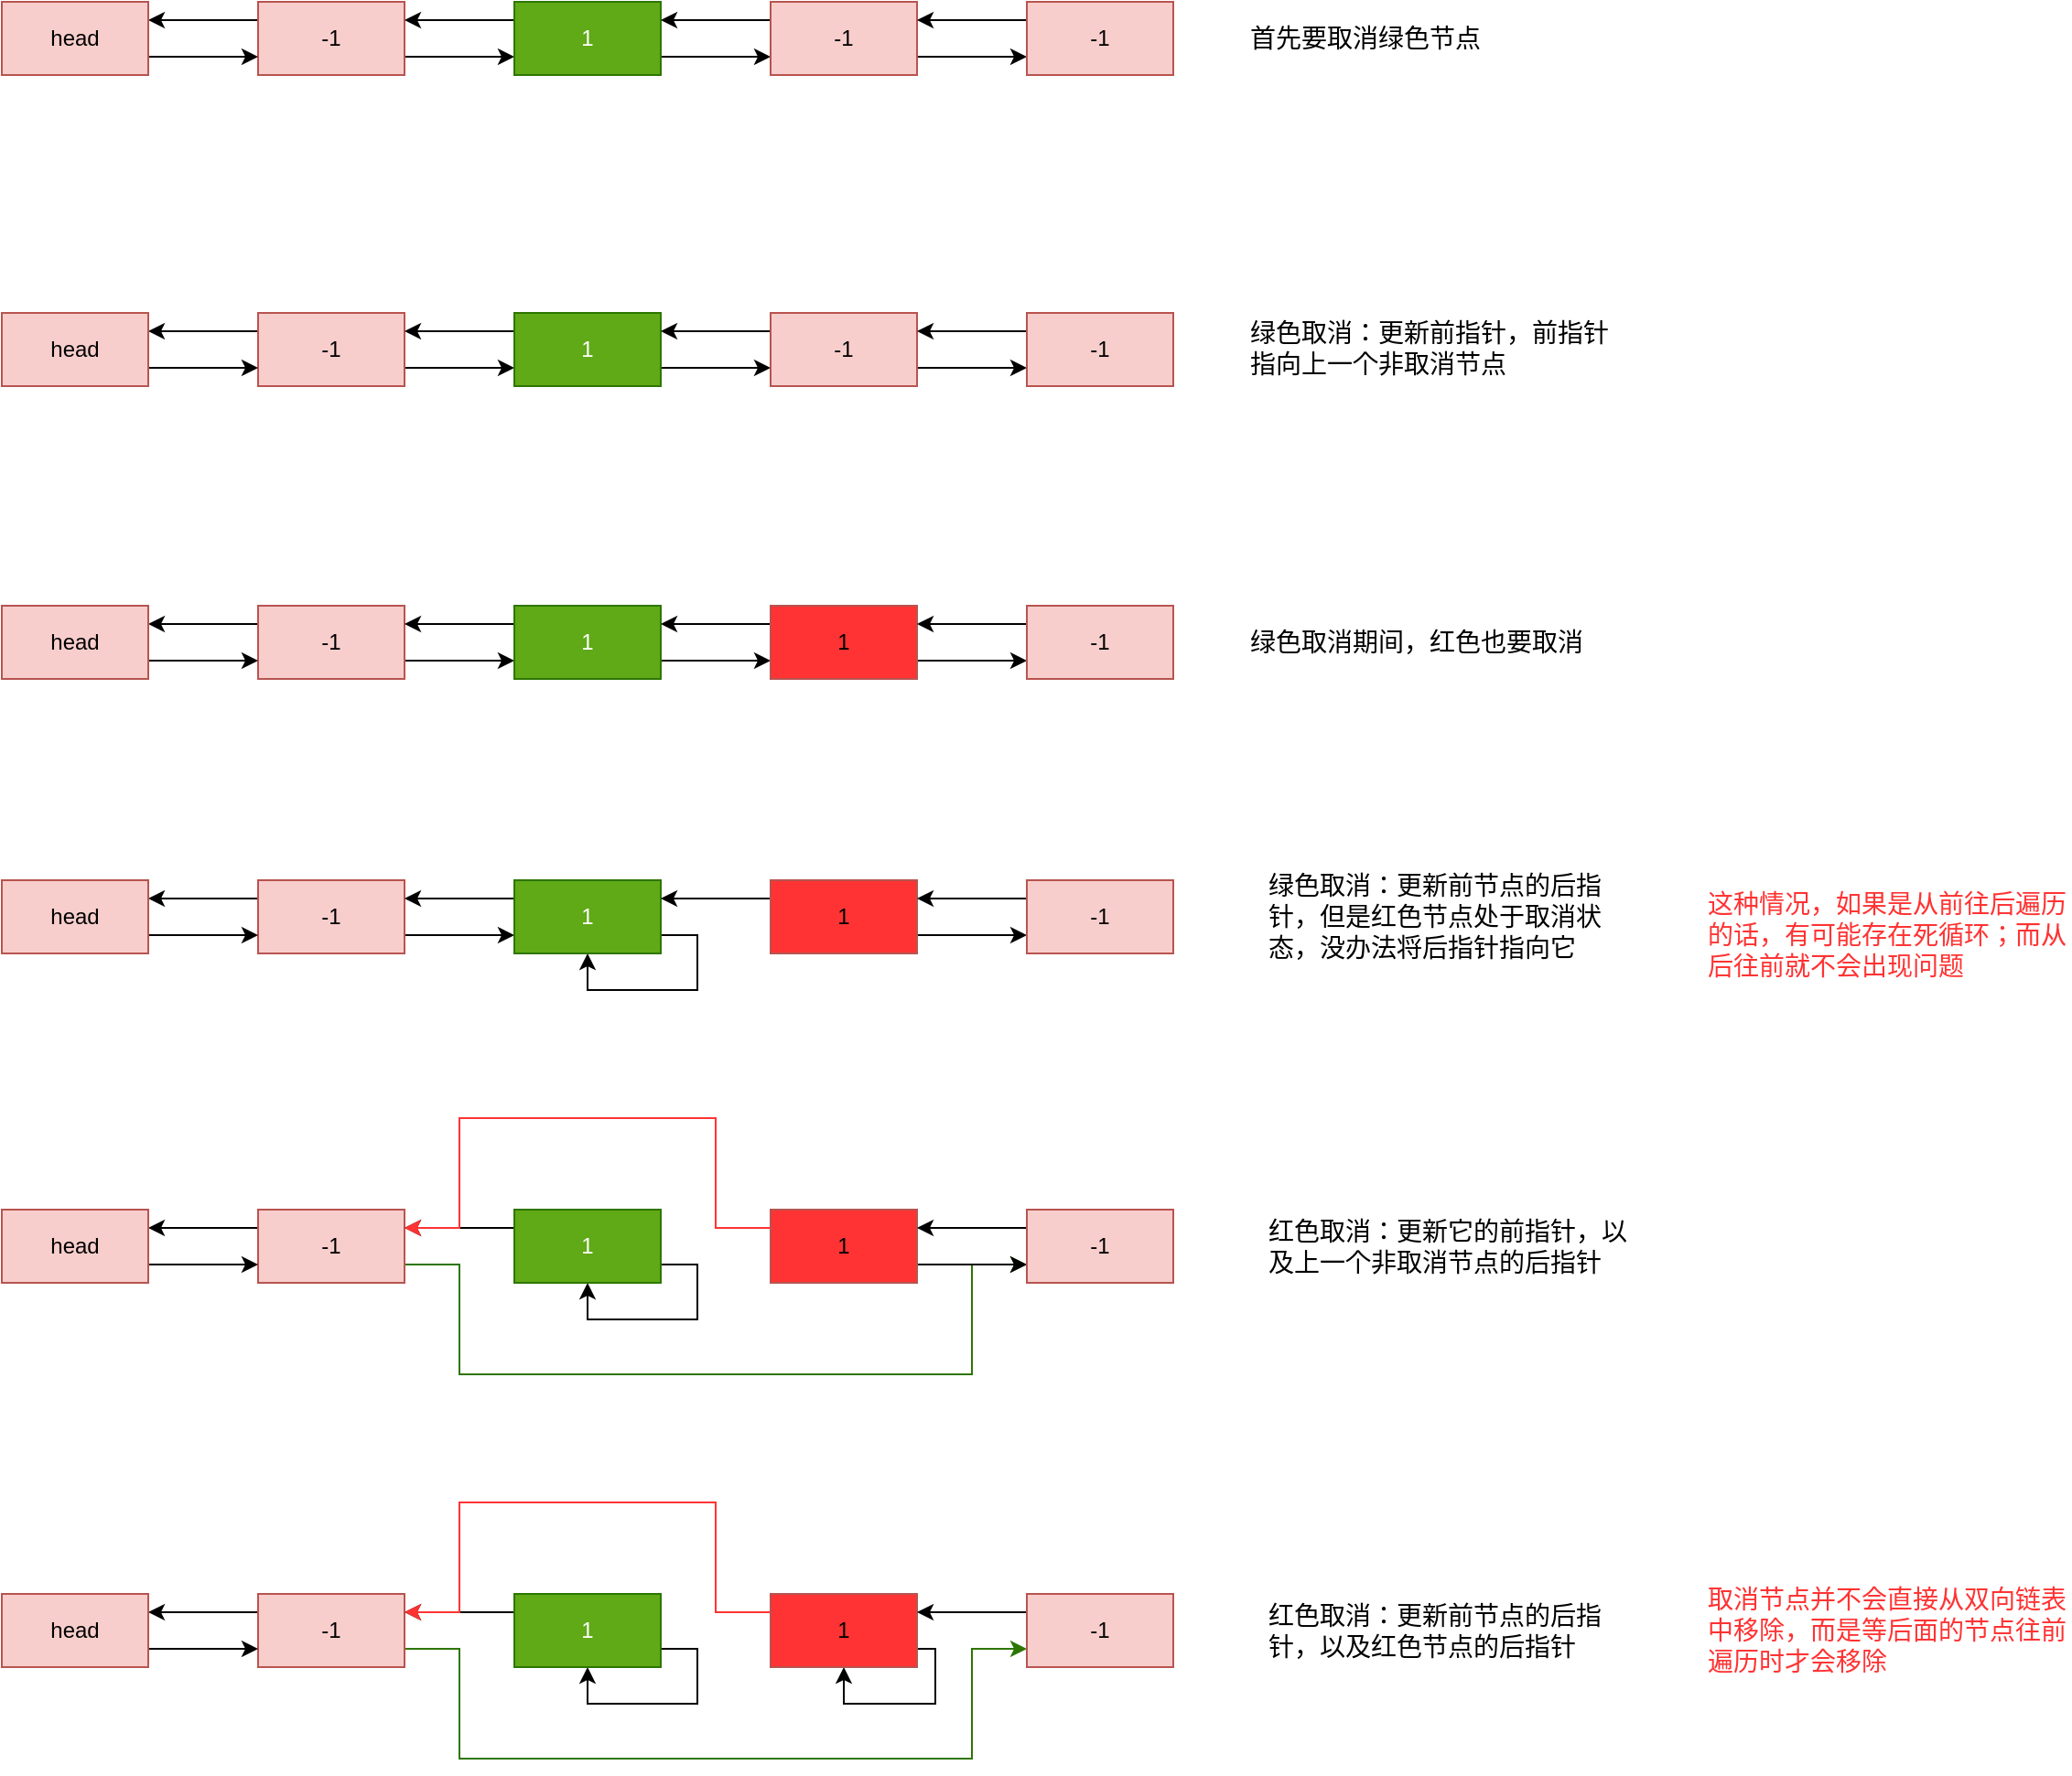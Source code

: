 <mxfile version="22.0.8" type="github">
  <diagram name="第 1 页" id="cQR1AnnfZqyHRSD-fw0c">
    <mxGraphModel dx="2074" dy="1110" grid="1" gridSize="10" guides="1" tooltips="1" connect="1" arrows="1" fold="1" page="1" pageScale="1" pageWidth="827" pageHeight="1169" math="0" shadow="0">
      <root>
        <mxCell id="0" />
        <mxCell id="1" parent="0" />
        <mxCell id="GUb_MWUtf1tr1gasSi7g-6" style="edgeStyle=orthogonalEdgeStyle;rounded=0;orthogonalLoop=1;jettySize=auto;html=1;exitX=1;exitY=0.75;exitDx=0;exitDy=0;entryX=0;entryY=0.75;entryDx=0;entryDy=0;" edge="1" parent="1" source="GUb_MWUtf1tr1gasSi7g-1" target="GUb_MWUtf1tr1gasSi7g-4">
          <mxGeometry relative="1" as="geometry">
            <mxPoint x="650" y="150" as="targetPoint" />
          </mxGeometry>
        </mxCell>
        <mxCell id="GUb_MWUtf1tr1gasSi7g-7" style="edgeStyle=orthogonalEdgeStyle;rounded=0;orthogonalLoop=1;jettySize=auto;html=1;exitX=0;exitY=0.25;exitDx=0;exitDy=0;entryX=1;entryY=0.25;entryDx=0;entryDy=0;" edge="1" parent="1" source="GUb_MWUtf1tr1gasSi7g-1" target="GUb_MWUtf1tr1gasSi7g-2">
          <mxGeometry relative="1" as="geometry" />
        </mxCell>
        <mxCell id="GUb_MWUtf1tr1gasSi7g-1" value="-1" style="rounded=0;whiteSpace=wrap;html=1;fillColor=#f8cecc;strokeColor=#b85450;" vertex="1" parent="1">
          <mxGeometry x="510" y="130" width="80" height="40" as="geometry" />
        </mxCell>
        <mxCell id="GUb_MWUtf1tr1gasSi7g-3" style="edgeStyle=orthogonalEdgeStyle;rounded=0;orthogonalLoop=1;jettySize=auto;html=1;exitX=1;exitY=0.75;exitDx=0;exitDy=0;entryX=0;entryY=0.75;entryDx=0;entryDy=0;" edge="1" parent="1" source="GUb_MWUtf1tr1gasSi7g-2" target="GUb_MWUtf1tr1gasSi7g-1">
          <mxGeometry relative="1" as="geometry">
            <mxPoint x="510" y="150" as="targetPoint" />
          </mxGeometry>
        </mxCell>
        <mxCell id="GUb_MWUtf1tr1gasSi7g-2" value="head" style="rounded=0;whiteSpace=wrap;html=1;fillColor=#f8cecc;strokeColor=#b85450;" vertex="1" parent="1">
          <mxGeometry x="370" y="130" width="80" height="40" as="geometry" />
        </mxCell>
        <mxCell id="GUb_MWUtf1tr1gasSi7g-8" style="edgeStyle=orthogonalEdgeStyle;rounded=0;orthogonalLoop=1;jettySize=auto;html=1;exitX=0;exitY=0.25;exitDx=0;exitDy=0;entryX=1;entryY=0.25;entryDx=0;entryDy=0;" edge="1" parent="1" source="GUb_MWUtf1tr1gasSi7g-4" target="GUb_MWUtf1tr1gasSi7g-1">
          <mxGeometry relative="1" as="geometry" />
        </mxCell>
        <mxCell id="GUb_MWUtf1tr1gasSi7g-11" style="edgeStyle=orthogonalEdgeStyle;rounded=0;orthogonalLoop=1;jettySize=auto;html=1;exitX=1;exitY=0.75;exitDx=0;exitDy=0;entryX=0;entryY=0.75;entryDx=0;entryDy=0;" edge="1" parent="1" source="GUb_MWUtf1tr1gasSi7g-4" target="GUb_MWUtf1tr1gasSi7g-9">
          <mxGeometry relative="1" as="geometry" />
        </mxCell>
        <mxCell id="GUb_MWUtf1tr1gasSi7g-4" value="1" style="rounded=0;whiteSpace=wrap;html=1;fillColor=#60a917;strokeColor=#2D7600;fontColor=#ffffff;" vertex="1" parent="1">
          <mxGeometry x="650" y="130" width="80" height="40" as="geometry" />
        </mxCell>
        <mxCell id="GUb_MWUtf1tr1gasSi7g-12" style="edgeStyle=orthogonalEdgeStyle;rounded=0;orthogonalLoop=1;jettySize=auto;html=1;exitX=0;exitY=0.25;exitDx=0;exitDy=0;entryX=1;entryY=0.25;entryDx=0;entryDy=0;" edge="1" parent="1" source="GUb_MWUtf1tr1gasSi7g-9" target="GUb_MWUtf1tr1gasSi7g-4">
          <mxGeometry relative="1" as="geometry" />
        </mxCell>
        <mxCell id="GUb_MWUtf1tr1gasSi7g-14" style="edgeStyle=orthogonalEdgeStyle;rounded=0;orthogonalLoop=1;jettySize=auto;html=1;exitX=1;exitY=0.75;exitDx=0;exitDy=0;entryX=0;entryY=0.75;entryDx=0;entryDy=0;" edge="1" parent="1" source="GUb_MWUtf1tr1gasSi7g-9" target="GUb_MWUtf1tr1gasSi7g-13">
          <mxGeometry relative="1" as="geometry" />
        </mxCell>
        <mxCell id="GUb_MWUtf1tr1gasSi7g-9" value="-1" style="rounded=0;whiteSpace=wrap;html=1;fillColor=#f8cecc;strokeColor=#b85450;" vertex="1" parent="1">
          <mxGeometry x="790" y="130" width="80" height="40" as="geometry" />
        </mxCell>
        <mxCell id="GUb_MWUtf1tr1gasSi7g-15" style="edgeStyle=orthogonalEdgeStyle;rounded=0;orthogonalLoop=1;jettySize=auto;html=1;exitX=0;exitY=0.25;exitDx=0;exitDy=0;entryX=1;entryY=0.25;entryDx=0;entryDy=0;" edge="1" parent="1" source="GUb_MWUtf1tr1gasSi7g-13" target="GUb_MWUtf1tr1gasSi7g-9">
          <mxGeometry relative="1" as="geometry" />
        </mxCell>
        <mxCell id="GUb_MWUtf1tr1gasSi7g-13" value="-1" style="rounded=0;whiteSpace=wrap;html=1;fillColor=#f8cecc;strokeColor=#b85450;" vertex="1" parent="1">
          <mxGeometry x="930" y="130" width="80" height="40" as="geometry" />
        </mxCell>
        <mxCell id="GUb_MWUtf1tr1gasSi7g-29" style="edgeStyle=orthogonalEdgeStyle;rounded=0;orthogonalLoop=1;jettySize=auto;html=1;exitX=1;exitY=0.75;exitDx=0;exitDy=0;entryX=0;entryY=0.75;entryDx=0;entryDy=0;" edge="1" parent="1" source="GUb_MWUtf1tr1gasSi7g-31" target="GUb_MWUtf1tr1gasSi7g-36">
          <mxGeometry relative="1" as="geometry">
            <mxPoint x="650" y="320" as="targetPoint" />
          </mxGeometry>
        </mxCell>
        <mxCell id="GUb_MWUtf1tr1gasSi7g-30" style="edgeStyle=orthogonalEdgeStyle;rounded=0;orthogonalLoop=1;jettySize=auto;html=1;exitX=0;exitY=0.25;exitDx=0;exitDy=0;entryX=1;entryY=0.25;entryDx=0;entryDy=0;" edge="1" parent="1" source="GUb_MWUtf1tr1gasSi7g-31" target="GUb_MWUtf1tr1gasSi7g-33">
          <mxGeometry relative="1" as="geometry" />
        </mxCell>
        <mxCell id="GUb_MWUtf1tr1gasSi7g-31" value="-1" style="rounded=0;whiteSpace=wrap;html=1;fillColor=#f8cecc;strokeColor=#b85450;" vertex="1" parent="1">
          <mxGeometry x="510" y="300" width="80" height="40" as="geometry" />
        </mxCell>
        <mxCell id="GUb_MWUtf1tr1gasSi7g-32" style="edgeStyle=orthogonalEdgeStyle;rounded=0;orthogonalLoop=1;jettySize=auto;html=1;exitX=1;exitY=0.75;exitDx=0;exitDy=0;entryX=0;entryY=0.75;entryDx=0;entryDy=0;" edge="1" parent="1" source="GUb_MWUtf1tr1gasSi7g-33" target="GUb_MWUtf1tr1gasSi7g-31">
          <mxGeometry relative="1" as="geometry">
            <mxPoint x="510" y="320" as="targetPoint" />
          </mxGeometry>
        </mxCell>
        <mxCell id="GUb_MWUtf1tr1gasSi7g-33" value="head" style="rounded=0;whiteSpace=wrap;html=1;fillColor=#f8cecc;strokeColor=#b85450;" vertex="1" parent="1">
          <mxGeometry x="370" y="300" width="80" height="40" as="geometry" />
        </mxCell>
        <mxCell id="GUb_MWUtf1tr1gasSi7g-34" style="edgeStyle=orthogonalEdgeStyle;rounded=0;orthogonalLoop=1;jettySize=auto;html=1;exitX=0;exitY=0.25;exitDx=0;exitDy=0;entryX=1;entryY=0.25;entryDx=0;entryDy=0;" edge="1" parent="1" source="GUb_MWUtf1tr1gasSi7g-36" target="GUb_MWUtf1tr1gasSi7g-31">
          <mxGeometry relative="1" as="geometry" />
        </mxCell>
        <mxCell id="GUb_MWUtf1tr1gasSi7g-35" style="edgeStyle=orthogonalEdgeStyle;rounded=0;orthogonalLoop=1;jettySize=auto;html=1;exitX=1;exitY=0.75;exitDx=0;exitDy=0;entryX=0;entryY=0.75;entryDx=0;entryDy=0;" edge="1" parent="1" source="GUb_MWUtf1tr1gasSi7g-36" target="GUb_MWUtf1tr1gasSi7g-39">
          <mxGeometry relative="1" as="geometry" />
        </mxCell>
        <mxCell id="GUb_MWUtf1tr1gasSi7g-36" value="1" style="rounded=0;whiteSpace=wrap;html=1;fillColor=#60a917;strokeColor=#2D7600;fontColor=#ffffff;" vertex="1" parent="1">
          <mxGeometry x="650" y="300" width="80" height="40" as="geometry" />
        </mxCell>
        <mxCell id="GUb_MWUtf1tr1gasSi7g-38" style="edgeStyle=orthogonalEdgeStyle;rounded=0;orthogonalLoop=1;jettySize=auto;html=1;exitX=1;exitY=0.75;exitDx=0;exitDy=0;entryX=0;entryY=0.75;entryDx=0;entryDy=0;" edge="1" parent="1" source="GUb_MWUtf1tr1gasSi7g-39" target="GUb_MWUtf1tr1gasSi7g-41">
          <mxGeometry relative="1" as="geometry" />
        </mxCell>
        <mxCell id="GUb_MWUtf1tr1gasSi7g-134" style="edgeStyle=orthogonalEdgeStyle;rounded=0;orthogonalLoop=1;jettySize=auto;html=1;exitX=0;exitY=0.25;exitDx=0;exitDy=0;entryX=1;entryY=0.25;entryDx=0;entryDy=0;" edge="1" parent="1" source="GUb_MWUtf1tr1gasSi7g-39" target="GUb_MWUtf1tr1gasSi7g-36">
          <mxGeometry relative="1" as="geometry" />
        </mxCell>
        <mxCell id="GUb_MWUtf1tr1gasSi7g-39" value="-1" style="rounded=0;whiteSpace=wrap;html=1;fillColor=#f8cecc;strokeColor=#b85450;" vertex="1" parent="1">
          <mxGeometry x="790" y="300" width="80" height="40" as="geometry" />
        </mxCell>
        <mxCell id="GUb_MWUtf1tr1gasSi7g-40" style="edgeStyle=orthogonalEdgeStyle;rounded=0;orthogonalLoop=1;jettySize=auto;html=1;exitX=0;exitY=0.25;exitDx=0;exitDy=0;entryX=1;entryY=0.25;entryDx=0;entryDy=0;" edge="1" parent="1" source="GUb_MWUtf1tr1gasSi7g-41" target="GUb_MWUtf1tr1gasSi7g-39">
          <mxGeometry relative="1" as="geometry" />
        </mxCell>
        <mxCell id="GUb_MWUtf1tr1gasSi7g-41" value="-1" style="rounded=0;whiteSpace=wrap;html=1;fillColor=#f8cecc;strokeColor=#b85450;" vertex="1" parent="1">
          <mxGeometry x="930" y="300" width="80" height="40" as="geometry" />
        </mxCell>
        <mxCell id="GUb_MWUtf1tr1gasSi7g-42" style="edgeStyle=orthogonalEdgeStyle;rounded=0;orthogonalLoop=1;jettySize=auto;html=1;exitX=1;exitY=0.75;exitDx=0;exitDy=0;entryX=0;entryY=0.75;entryDx=0;entryDy=0;strokeColor=#2D7600;fillColor=#60a917;" edge="1" parent="1" source="GUb_MWUtf1tr1gasSi7g-44" target="GUb_MWUtf1tr1gasSi7g-54">
          <mxGeometry relative="1" as="geometry">
            <mxPoint x="650" y="810" as="targetPoint" />
            <Array as="points">
              <mxPoint x="620" y="820" />
              <mxPoint x="620" y="880" />
              <mxPoint x="900" y="880" />
              <mxPoint x="900" y="820" />
            </Array>
          </mxGeometry>
        </mxCell>
        <mxCell id="GUb_MWUtf1tr1gasSi7g-43" style="edgeStyle=orthogonalEdgeStyle;rounded=0;orthogonalLoop=1;jettySize=auto;html=1;exitX=0;exitY=0.25;exitDx=0;exitDy=0;entryX=1;entryY=0.25;entryDx=0;entryDy=0;" edge="1" parent="1" source="GUb_MWUtf1tr1gasSi7g-44" target="GUb_MWUtf1tr1gasSi7g-46">
          <mxGeometry relative="1" as="geometry" />
        </mxCell>
        <mxCell id="GUb_MWUtf1tr1gasSi7g-44" value="-1" style="rounded=0;whiteSpace=wrap;html=1;fillColor=#f8cecc;strokeColor=#b85450;" vertex="1" parent="1">
          <mxGeometry x="510" y="790" width="80" height="40" as="geometry" />
        </mxCell>
        <mxCell id="GUb_MWUtf1tr1gasSi7g-45" style="edgeStyle=orthogonalEdgeStyle;rounded=0;orthogonalLoop=1;jettySize=auto;html=1;exitX=1;exitY=0.75;exitDx=0;exitDy=0;entryX=0;entryY=0.75;entryDx=0;entryDy=0;" edge="1" parent="1" source="GUb_MWUtf1tr1gasSi7g-46" target="GUb_MWUtf1tr1gasSi7g-44">
          <mxGeometry relative="1" as="geometry">
            <mxPoint x="510" y="810" as="targetPoint" />
          </mxGeometry>
        </mxCell>
        <mxCell id="GUb_MWUtf1tr1gasSi7g-46" value="head" style="rounded=0;whiteSpace=wrap;html=1;fillColor=#f8cecc;strokeColor=#b85450;" vertex="1" parent="1">
          <mxGeometry x="370" y="790" width="80" height="40" as="geometry" />
        </mxCell>
        <mxCell id="GUb_MWUtf1tr1gasSi7g-47" style="edgeStyle=orthogonalEdgeStyle;rounded=0;orthogonalLoop=1;jettySize=auto;html=1;exitX=0;exitY=0.25;exitDx=0;exitDy=0;entryX=1;entryY=0.25;entryDx=0;entryDy=0;" edge="1" parent="1" source="GUb_MWUtf1tr1gasSi7g-49" target="GUb_MWUtf1tr1gasSi7g-44">
          <mxGeometry relative="1" as="geometry" />
        </mxCell>
        <mxCell id="GUb_MWUtf1tr1gasSi7g-48" style="edgeStyle=orthogonalEdgeStyle;rounded=0;orthogonalLoop=1;jettySize=auto;html=1;exitX=1;exitY=0.75;exitDx=0;exitDy=0;entryX=0.5;entryY=1;entryDx=0;entryDy=0;" edge="1" parent="1" source="GUb_MWUtf1tr1gasSi7g-49" target="GUb_MWUtf1tr1gasSi7g-49">
          <mxGeometry relative="1" as="geometry" />
        </mxCell>
        <mxCell id="GUb_MWUtf1tr1gasSi7g-49" value="1" style="rounded=0;whiteSpace=wrap;html=1;fillColor=#60a917;strokeColor=#2D7600;fontColor=#ffffff;" vertex="1" parent="1">
          <mxGeometry x="650" y="790" width="80" height="40" as="geometry" />
        </mxCell>
        <mxCell id="GUb_MWUtf1tr1gasSi7g-50" style="edgeStyle=orthogonalEdgeStyle;rounded=0;orthogonalLoop=1;jettySize=auto;html=1;exitX=0;exitY=0.25;exitDx=0;exitDy=0;entryX=1;entryY=0.25;entryDx=0;entryDy=0;fillColor=#d80073;strokeColor=#FF3333;" edge="1" parent="1" source="GUb_MWUtf1tr1gasSi7g-52" target="GUb_MWUtf1tr1gasSi7g-44">
          <mxGeometry relative="1" as="geometry">
            <Array as="points">
              <mxPoint x="760" y="800" />
              <mxPoint x="760" y="740" />
              <mxPoint x="620" y="740" />
              <mxPoint x="620" y="800" />
            </Array>
          </mxGeometry>
        </mxCell>
        <mxCell id="GUb_MWUtf1tr1gasSi7g-51" style="edgeStyle=orthogonalEdgeStyle;rounded=0;orthogonalLoop=1;jettySize=auto;html=1;exitX=1;exitY=0.75;exitDx=0;exitDy=0;entryX=0;entryY=0.75;entryDx=0;entryDy=0;" edge="1" parent="1" source="GUb_MWUtf1tr1gasSi7g-52" target="GUb_MWUtf1tr1gasSi7g-54">
          <mxGeometry relative="1" as="geometry" />
        </mxCell>
        <mxCell id="GUb_MWUtf1tr1gasSi7g-52" value="1" style="rounded=0;whiteSpace=wrap;html=1;fillColor=#FF3333;strokeColor=#b85450;" vertex="1" parent="1">
          <mxGeometry x="790" y="790" width="80" height="40" as="geometry" />
        </mxCell>
        <mxCell id="GUb_MWUtf1tr1gasSi7g-53" style="edgeStyle=orthogonalEdgeStyle;rounded=0;orthogonalLoop=1;jettySize=auto;html=1;exitX=0;exitY=0.25;exitDx=0;exitDy=0;entryX=1;entryY=0.25;entryDx=0;entryDy=0;" edge="1" parent="1" source="GUb_MWUtf1tr1gasSi7g-54" target="GUb_MWUtf1tr1gasSi7g-52">
          <mxGeometry relative="1" as="geometry" />
        </mxCell>
        <mxCell id="GUb_MWUtf1tr1gasSi7g-54" value="-1" style="rounded=0;whiteSpace=wrap;html=1;fillColor=#f8cecc;strokeColor=#b85450;" vertex="1" parent="1">
          <mxGeometry x="930" y="790" width="80" height="40" as="geometry" />
        </mxCell>
        <mxCell id="GUb_MWUtf1tr1gasSi7g-55" style="edgeStyle=orthogonalEdgeStyle;rounded=0;orthogonalLoop=1;jettySize=auto;html=1;exitX=1;exitY=0.75;exitDx=0;exitDy=0;entryX=0;entryY=0.75;entryDx=0;entryDy=0;strokeColor=#2D7600;fillColor=#60a917;" edge="1" parent="1" source="GUb_MWUtf1tr1gasSi7g-57" target="GUb_MWUtf1tr1gasSi7g-67">
          <mxGeometry relative="1" as="geometry">
            <mxPoint x="650" y="1020" as="targetPoint" />
            <Array as="points">
              <mxPoint x="620" y="1030" />
              <mxPoint x="620" y="1090" />
              <mxPoint x="900" y="1090" />
              <mxPoint x="900" y="1030" />
            </Array>
          </mxGeometry>
        </mxCell>
        <mxCell id="GUb_MWUtf1tr1gasSi7g-56" style="edgeStyle=orthogonalEdgeStyle;rounded=0;orthogonalLoop=1;jettySize=auto;html=1;exitX=0;exitY=0.25;exitDx=0;exitDy=0;entryX=1;entryY=0.25;entryDx=0;entryDy=0;" edge="1" parent="1" source="GUb_MWUtf1tr1gasSi7g-57" target="GUb_MWUtf1tr1gasSi7g-59">
          <mxGeometry relative="1" as="geometry" />
        </mxCell>
        <mxCell id="GUb_MWUtf1tr1gasSi7g-57" value="-1" style="rounded=0;whiteSpace=wrap;html=1;fillColor=#f8cecc;strokeColor=#b85450;" vertex="1" parent="1">
          <mxGeometry x="510" y="1000" width="80" height="40" as="geometry" />
        </mxCell>
        <mxCell id="GUb_MWUtf1tr1gasSi7g-58" style="edgeStyle=orthogonalEdgeStyle;rounded=0;orthogonalLoop=1;jettySize=auto;html=1;exitX=1;exitY=0.75;exitDx=0;exitDy=0;entryX=0;entryY=0.75;entryDx=0;entryDy=0;" edge="1" parent="1" source="GUb_MWUtf1tr1gasSi7g-59" target="GUb_MWUtf1tr1gasSi7g-57">
          <mxGeometry relative="1" as="geometry">
            <mxPoint x="510" y="1020" as="targetPoint" />
          </mxGeometry>
        </mxCell>
        <mxCell id="GUb_MWUtf1tr1gasSi7g-59" value="head" style="rounded=0;whiteSpace=wrap;html=1;fillColor=#f8cecc;strokeColor=#b85450;" vertex="1" parent="1">
          <mxGeometry x="370" y="1000" width="80" height="40" as="geometry" />
        </mxCell>
        <mxCell id="GUb_MWUtf1tr1gasSi7g-60" style="edgeStyle=orthogonalEdgeStyle;rounded=0;orthogonalLoop=1;jettySize=auto;html=1;exitX=0;exitY=0.25;exitDx=0;exitDy=0;entryX=1;entryY=0.25;entryDx=0;entryDy=0;" edge="1" parent="1" source="GUb_MWUtf1tr1gasSi7g-62" target="GUb_MWUtf1tr1gasSi7g-57">
          <mxGeometry relative="1" as="geometry" />
        </mxCell>
        <mxCell id="GUb_MWUtf1tr1gasSi7g-61" style="edgeStyle=orthogonalEdgeStyle;rounded=0;orthogonalLoop=1;jettySize=auto;html=1;exitX=1;exitY=0.75;exitDx=0;exitDy=0;entryX=0.5;entryY=1;entryDx=0;entryDy=0;" edge="1" parent="1" source="GUb_MWUtf1tr1gasSi7g-62" target="GUb_MWUtf1tr1gasSi7g-62">
          <mxGeometry relative="1" as="geometry" />
        </mxCell>
        <mxCell id="GUb_MWUtf1tr1gasSi7g-62" value="1" style="rounded=0;whiteSpace=wrap;html=1;fillColor=#60a917;strokeColor=#2D7600;fontColor=#ffffff;" vertex="1" parent="1">
          <mxGeometry x="650" y="1000" width="80" height="40" as="geometry" />
        </mxCell>
        <mxCell id="GUb_MWUtf1tr1gasSi7g-63" style="edgeStyle=orthogonalEdgeStyle;rounded=0;orthogonalLoop=1;jettySize=auto;html=1;exitX=0;exitY=0.25;exitDx=0;exitDy=0;entryX=1;entryY=0.25;entryDx=0;entryDy=0;fillColor=#d80073;strokeColor=#FF3333;" edge="1" parent="1" source="GUb_MWUtf1tr1gasSi7g-65" target="GUb_MWUtf1tr1gasSi7g-57">
          <mxGeometry relative="1" as="geometry">
            <Array as="points">
              <mxPoint x="760" y="1010" />
              <mxPoint x="760" y="950" />
              <mxPoint x="620" y="950" />
              <mxPoint x="620" y="1010" />
            </Array>
          </mxGeometry>
        </mxCell>
        <mxCell id="GUb_MWUtf1tr1gasSi7g-64" style="edgeStyle=orthogonalEdgeStyle;rounded=0;orthogonalLoop=1;jettySize=auto;html=1;exitX=1;exitY=0.75;exitDx=0;exitDy=0;entryX=0.5;entryY=1;entryDx=0;entryDy=0;" edge="1" parent="1" source="GUb_MWUtf1tr1gasSi7g-65" target="GUb_MWUtf1tr1gasSi7g-65">
          <mxGeometry relative="1" as="geometry">
            <Array as="points">
              <mxPoint x="880" y="1030" />
              <mxPoint x="880" y="1060" />
              <mxPoint x="830" y="1060" />
            </Array>
          </mxGeometry>
        </mxCell>
        <mxCell id="GUb_MWUtf1tr1gasSi7g-65" value="1" style="rounded=0;whiteSpace=wrap;html=1;fillColor=#FF3333;strokeColor=#b85450;" vertex="1" parent="1">
          <mxGeometry x="790" y="1000" width="80" height="40" as="geometry" />
        </mxCell>
        <mxCell id="GUb_MWUtf1tr1gasSi7g-66" style="edgeStyle=orthogonalEdgeStyle;rounded=0;orthogonalLoop=1;jettySize=auto;html=1;exitX=0;exitY=0.25;exitDx=0;exitDy=0;entryX=1;entryY=0.25;entryDx=0;entryDy=0;" edge="1" parent="1" source="GUb_MWUtf1tr1gasSi7g-67" target="GUb_MWUtf1tr1gasSi7g-65">
          <mxGeometry relative="1" as="geometry" />
        </mxCell>
        <mxCell id="GUb_MWUtf1tr1gasSi7g-67" value="-1" style="rounded=0;whiteSpace=wrap;html=1;fillColor=#f8cecc;strokeColor=#b85450;" vertex="1" parent="1">
          <mxGeometry x="930" y="1000" width="80" height="40" as="geometry" />
        </mxCell>
        <mxCell id="GUb_MWUtf1tr1gasSi7g-121" style="edgeStyle=orthogonalEdgeStyle;rounded=0;orthogonalLoop=1;jettySize=auto;html=1;exitX=0;exitY=0.25;exitDx=0;exitDy=0;entryX=1;entryY=0.25;entryDx=0;entryDy=0;" edge="1" parent="1" source="GUb_MWUtf1tr1gasSi7g-122" target="GUb_MWUtf1tr1gasSi7g-124">
          <mxGeometry relative="1" as="geometry" />
        </mxCell>
        <mxCell id="GUb_MWUtf1tr1gasSi7g-136" style="edgeStyle=orthogonalEdgeStyle;rounded=0;orthogonalLoop=1;jettySize=auto;html=1;exitX=1;exitY=0.75;exitDx=0;exitDy=0;entryX=0;entryY=0.75;entryDx=0;entryDy=0;" edge="1" parent="1" source="GUb_MWUtf1tr1gasSi7g-122" target="GUb_MWUtf1tr1gasSi7g-127">
          <mxGeometry relative="1" as="geometry" />
        </mxCell>
        <mxCell id="GUb_MWUtf1tr1gasSi7g-122" value="-1" style="rounded=0;whiteSpace=wrap;html=1;fillColor=#f8cecc;strokeColor=#b85450;" vertex="1" parent="1">
          <mxGeometry x="510" y="460" width="80" height="40" as="geometry" />
        </mxCell>
        <mxCell id="GUb_MWUtf1tr1gasSi7g-123" style="edgeStyle=orthogonalEdgeStyle;rounded=0;orthogonalLoop=1;jettySize=auto;html=1;exitX=1;exitY=0.75;exitDx=0;exitDy=0;entryX=0;entryY=0.75;entryDx=0;entryDy=0;" edge="1" parent="1" source="GUb_MWUtf1tr1gasSi7g-124" target="GUb_MWUtf1tr1gasSi7g-122">
          <mxGeometry relative="1" as="geometry">
            <mxPoint x="510" y="480" as="targetPoint" />
          </mxGeometry>
        </mxCell>
        <mxCell id="GUb_MWUtf1tr1gasSi7g-124" value="head" style="rounded=0;whiteSpace=wrap;html=1;fillColor=#f8cecc;strokeColor=#b85450;" vertex="1" parent="1">
          <mxGeometry x="370" y="460" width="80" height="40" as="geometry" />
        </mxCell>
        <mxCell id="GUb_MWUtf1tr1gasSi7g-125" style="edgeStyle=orthogonalEdgeStyle;rounded=0;orthogonalLoop=1;jettySize=auto;html=1;exitX=0;exitY=0.25;exitDx=0;exitDy=0;entryX=1;entryY=0.25;entryDx=0;entryDy=0;" edge="1" parent="1" source="GUb_MWUtf1tr1gasSi7g-127" target="GUb_MWUtf1tr1gasSi7g-122">
          <mxGeometry relative="1" as="geometry" />
        </mxCell>
        <mxCell id="GUb_MWUtf1tr1gasSi7g-126" style="edgeStyle=orthogonalEdgeStyle;rounded=0;orthogonalLoop=1;jettySize=auto;html=1;exitX=1;exitY=0.75;exitDx=0;exitDy=0;entryX=0;entryY=0.75;entryDx=0;entryDy=0;" edge="1" parent="1" source="GUb_MWUtf1tr1gasSi7g-127" target="GUb_MWUtf1tr1gasSi7g-130">
          <mxGeometry relative="1" as="geometry" />
        </mxCell>
        <mxCell id="GUb_MWUtf1tr1gasSi7g-127" value="1" style="rounded=0;whiteSpace=wrap;html=1;fillColor=#60a917;strokeColor=#2D7600;fontColor=#ffffff;" vertex="1" parent="1">
          <mxGeometry x="650" y="460" width="80" height="40" as="geometry" />
        </mxCell>
        <mxCell id="GUb_MWUtf1tr1gasSi7g-129" style="edgeStyle=orthogonalEdgeStyle;rounded=0;orthogonalLoop=1;jettySize=auto;html=1;exitX=1;exitY=0.75;exitDx=0;exitDy=0;entryX=0;entryY=0.75;entryDx=0;entryDy=0;" edge="1" parent="1" source="GUb_MWUtf1tr1gasSi7g-130" target="GUb_MWUtf1tr1gasSi7g-132">
          <mxGeometry relative="1" as="geometry" />
        </mxCell>
        <mxCell id="GUb_MWUtf1tr1gasSi7g-135" style="edgeStyle=orthogonalEdgeStyle;rounded=0;orthogonalLoop=1;jettySize=auto;html=1;exitX=0;exitY=0.25;exitDx=0;exitDy=0;entryX=1;entryY=0.25;entryDx=0;entryDy=0;" edge="1" parent="1" source="GUb_MWUtf1tr1gasSi7g-130" target="GUb_MWUtf1tr1gasSi7g-127">
          <mxGeometry relative="1" as="geometry" />
        </mxCell>
        <mxCell id="GUb_MWUtf1tr1gasSi7g-130" value="1" style="rounded=0;whiteSpace=wrap;html=1;fillColor=#FF3333;strokeColor=#b85450;" vertex="1" parent="1">
          <mxGeometry x="790" y="460" width="80" height="40" as="geometry" />
        </mxCell>
        <mxCell id="GUb_MWUtf1tr1gasSi7g-131" style="edgeStyle=orthogonalEdgeStyle;rounded=0;orthogonalLoop=1;jettySize=auto;html=1;exitX=0;exitY=0.25;exitDx=0;exitDy=0;entryX=1;entryY=0.25;entryDx=0;entryDy=0;" edge="1" parent="1" source="GUb_MWUtf1tr1gasSi7g-132" target="GUb_MWUtf1tr1gasSi7g-130">
          <mxGeometry relative="1" as="geometry" />
        </mxCell>
        <mxCell id="GUb_MWUtf1tr1gasSi7g-132" value="-1" style="rounded=0;whiteSpace=wrap;html=1;fillColor=#f8cecc;strokeColor=#b85450;" vertex="1" parent="1">
          <mxGeometry x="930" y="460" width="80" height="40" as="geometry" />
        </mxCell>
        <mxCell id="GUb_MWUtf1tr1gasSi7g-137" style="edgeStyle=orthogonalEdgeStyle;rounded=0;orthogonalLoop=1;jettySize=auto;html=1;exitX=0;exitY=0.25;exitDx=0;exitDy=0;entryX=1;entryY=0.25;entryDx=0;entryDy=0;" edge="1" parent="1" source="GUb_MWUtf1tr1gasSi7g-139" target="GUb_MWUtf1tr1gasSi7g-141">
          <mxGeometry relative="1" as="geometry" />
        </mxCell>
        <mxCell id="GUb_MWUtf1tr1gasSi7g-138" style="edgeStyle=orthogonalEdgeStyle;rounded=0;orthogonalLoop=1;jettySize=auto;html=1;exitX=1;exitY=0.75;exitDx=0;exitDy=0;entryX=0;entryY=0.75;entryDx=0;entryDy=0;" edge="1" parent="1" source="GUb_MWUtf1tr1gasSi7g-139" target="GUb_MWUtf1tr1gasSi7g-144">
          <mxGeometry relative="1" as="geometry" />
        </mxCell>
        <mxCell id="GUb_MWUtf1tr1gasSi7g-139" value="-1" style="rounded=0;whiteSpace=wrap;html=1;fillColor=#f8cecc;strokeColor=#b85450;" vertex="1" parent="1">
          <mxGeometry x="510" y="610" width="80" height="40" as="geometry" />
        </mxCell>
        <mxCell id="GUb_MWUtf1tr1gasSi7g-140" style="edgeStyle=orthogonalEdgeStyle;rounded=0;orthogonalLoop=1;jettySize=auto;html=1;exitX=1;exitY=0.75;exitDx=0;exitDy=0;entryX=0;entryY=0.75;entryDx=0;entryDy=0;" edge="1" parent="1" source="GUb_MWUtf1tr1gasSi7g-141" target="GUb_MWUtf1tr1gasSi7g-139">
          <mxGeometry relative="1" as="geometry">
            <mxPoint x="510" y="630" as="targetPoint" />
          </mxGeometry>
        </mxCell>
        <mxCell id="GUb_MWUtf1tr1gasSi7g-141" value="head" style="rounded=0;whiteSpace=wrap;html=1;fillColor=#f8cecc;strokeColor=#b85450;" vertex="1" parent="1">
          <mxGeometry x="370" y="610" width="80" height="40" as="geometry" />
        </mxCell>
        <mxCell id="GUb_MWUtf1tr1gasSi7g-142" style="edgeStyle=orthogonalEdgeStyle;rounded=0;orthogonalLoop=1;jettySize=auto;html=1;exitX=0;exitY=0.25;exitDx=0;exitDy=0;entryX=1;entryY=0.25;entryDx=0;entryDy=0;" edge="1" parent="1" source="GUb_MWUtf1tr1gasSi7g-144" target="GUb_MWUtf1tr1gasSi7g-139">
          <mxGeometry relative="1" as="geometry" />
        </mxCell>
        <mxCell id="GUb_MWUtf1tr1gasSi7g-143" style="edgeStyle=orthogonalEdgeStyle;rounded=0;orthogonalLoop=1;jettySize=auto;html=1;exitX=1;exitY=0.75;exitDx=0;exitDy=0;entryX=0.5;entryY=1;entryDx=0;entryDy=0;" edge="1" parent="1" source="GUb_MWUtf1tr1gasSi7g-144" target="GUb_MWUtf1tr1gasSi7g-144">
          <mxGeometry relative="1" as="geometry">
            <Array as="points">
              <mxPoint x="750" y="640" />
              <mxPoint x="750" y="670" />
              <mxPoint x="690" y="670" />
            </Array>
          </mxGeometry>
        </mxCell>
        <mxCell id="GUb_MWUtf1tr1gasSi7g-144" value="1" style="rounded=0;whiteSpace=wrap;html=1;fillColor=#60a917;strokeColor=#2D7600;fontColor=#ffffff;" vertex="1" parent="1">
          <mxGeometry x="650" y="610" width="80" height="40" as="geometry" />
        </mxCell>
        <mxCell id="GUb_MWUtf1tr1gasSi7g-145" style="edgeStyle=orthogonalEdgeStyle;rounded=0;orthogonalLoop=1;jettySize=auto;html=1;exitX=1;exitY=0.75;exitDx=0;exitDy=0;entryX=0;entryY=0.75;entryDx=0;entryDy=0;" edge="1" parent="1" source="GUb_MWUtf1tr1gasSi7g-147" target="GUb_MWUtf1tr1gasSi7g-149">
          <mxGeometry relative="1" as="geometry" />
        </mxCell>
        <mxCell id="GUb_MWUtf1tr1gasSi7g-146" style="edgeStyle=orthogonalEdgeStyle;rounded=0;orthogonalLoop=1;jettySize=auto;html=1;exitX=0;exitY=0.25;exitDx=0;exitDy=0;entryX=1;entryY=0.25;entryDx=0;entryDy=0;" edge="1" parent="1" source="GUb_MWUtf1tr1gasSi7g-147" target="GUb_MWUtf1tr1gasSi7g-144">
          <mxGeometry relative="1" as="geometry" />
        </mxCell>
        <mxCell id="GUb_MWUtf1tr1gasSi7g-147" value="1" style="rounded=0;whiteSpace=wrap;html=1;fillColor=#FF3333;strokeColor=#b85450;" vertex="1" parent="1">
          <mxGeometry x="790" y="610" width="80" height="40" as="geometry" />
        </mxCell>
        <mxCell id="GUb_MWUtf1tr1gasSi7g-148" style="edgeStyle=orthogonalEdgeStyle;rounded=0;orthogonalLoop=1;jettySize=auto;html=1;exitX=0;exitY=0.25;exitDx=0;exitDy=0;entryX=1;entryY=0.25;entryDx=0;entryDy=0;" edge="1" parent="1" source="GUb_MWUtf1tr1gasSi7g-149" target="GUb_MWUtf1tr1gasSi7g-147">
          <mxGeometry relative="1" as="geometry" />
        </mxCell>
        <mxCell id="GUb_MWUtf1tr1gasSi7g-149" value="-1" style="rounded=0;whiteSpace=wrap;html=1;fillColor=#f8cecc;strokeColor=#b85450;" vertex="1" parent="1">
          <mxGeometry x="930" y="610" width="80" height="40" as="geometry" />
        </mxCell>
        <mxCell id="GUb_MWUtf1tr1gasSi7g-151" value="&lt;font style=&quot;font-size: 14px;&quot;&gt;绿色取消期间，红色也要取消&lt;/font&gt;" style="text;html=1;strokeColor=none;fillColor=none;align=left;verticalAlign=middle;whiteSpace=wrap;rounded=0;" vertex="1" parent="1">
          <mxGeometry x="1050" y="461.25" width="200" height="37.5" as="geometry" />
        </mxCell>
        <mxCell id="GUb_MWUtf1tr1gasSi7g-152" value="&lt;font style=&quot;font-size: 14px;&quot;&gt;绿色取消：更新前节点的后指针，但是红色节点处于取消状态，没办法将后指针指向它&lt;/font&gt;" style="text;html=1;strokeColor=none;fillColor=none;align=left;verticalAlign=middle;whiteSpace=wrap;rounded=0;" vertex="1" parent="1">
          <mxGeometry x="1060" y="600.63" width="200" height="58.75" as="geometry" />
        </mxCell>
        <mxCell id="GUb_MWUtf1tr1gasSi7g-153" value="&lt;font style=&quot;font-size: 14px;&quot;&gt;绿色取消：更新前指针，前指针指向上一个非取消节点&lt;/font&gt;" style="text;html=1;strokeColor=none;fillColor=none;align=left;verticalAlign=middle;whiteSpace=wrap;rounded=0;" vertex="1" parent="1">
          <mxGeometry x="1050" y="300" width="200" height="37.5" as="geometry" />
        </mxCell>
        <mxCell id="GUb_MWUtf1tr1gasSi7g-154" value="&lt;font style=&quot;font-size: 14px;&quot;&gt;红色取消：更新它的前指针，以及上一个非取消节点的后指针&lt;/font&gt;" style="text;html=1;strokeColor=none;fillColor=none;align=left;verticalAlign=middle;whiteSpace=wrap;rounded=0;" vertex="1" parent="1">
          <mxGeometry x="1060" y="791.25" width="200" height="37.5" as="geometry" />
        </mxCell>
        <mxCell id="GUb_MWUtf1tr1gasSi7g-155" value="&lt;font style=&quot;font-size: 14px;&quot;&gt;红色取消：更新前节点的后指针，以及红色节点的后指针&lt;/font&gt;" style="text;html=1;strokeColor=none;fillColor=none;align=left;verticalAlign=middle;whiteSpace=wrap;rounded=0;" vertex="1" parent="1">
          <mxGeometry x="1060" y="1001.25" width="200" height="37.5" as="geometry" />
        </mxCell>
        <mxCell id="GUb_MWUtf1tr1gasSi7g-156" value="&lt;span style=&quot;font-size: 14px;&quot;&gt;首先要取消绿色节点&lt;/span&gt;" style="text;html=1;strokeColor=none;fillColor=none;align=left;verticalAlign=middle;whiteSpace=wrap;rounded=0;" vertex="1" parent="1">
          <mxGeometry x="1050" y="131.25" width="200" height="37.5" as="geometry" />
        </mxCell>
        <mxCell id="GUb_MWUtf1tr1gasSi7g-157" value="&lt;font color=&quot;#ff3333&quot; style=&quot;font-size: 14px;&quot;&gt;取消节点并不会直接从双向链表中移除，而是等后面的节点往前遍历时才会移除&lt;/font&gt;" style="text;html=1;strokeColor=none;fillColor=none;align=left;verticalAlign=middle;whiteSpace=wrap;rounded=0;" vertex="1" parent="1">
          <mxGeometry x="1300" y="990.62" width="200" height="58.75" as="geometry" />
        </mxCell>
        <mxCell id="GUb_MWUtf1tr1gasSi7g-158" value="&lt;font color=&quot;#ff3333&quot; style=&quot;font-size: 14px;&quot;&gt;这种情况，如果是从前往后遍历的话，有可能存在死循环；而从后往前就不会出现问题&lt;/font&gt;" style="text;html=1;strokeColor=none;fillColor=none;align=left;verticalAlign=middle;whiteSpace=wrap;rounded=0;" vertex="1" parent="1">
          <mxGeometry x="1300" y="610.63" width="200" height="58.75" as="geometry" />
        </mxCell>
      </root>
    </mxGraphModel>
  </diagram>
</mxfile>
